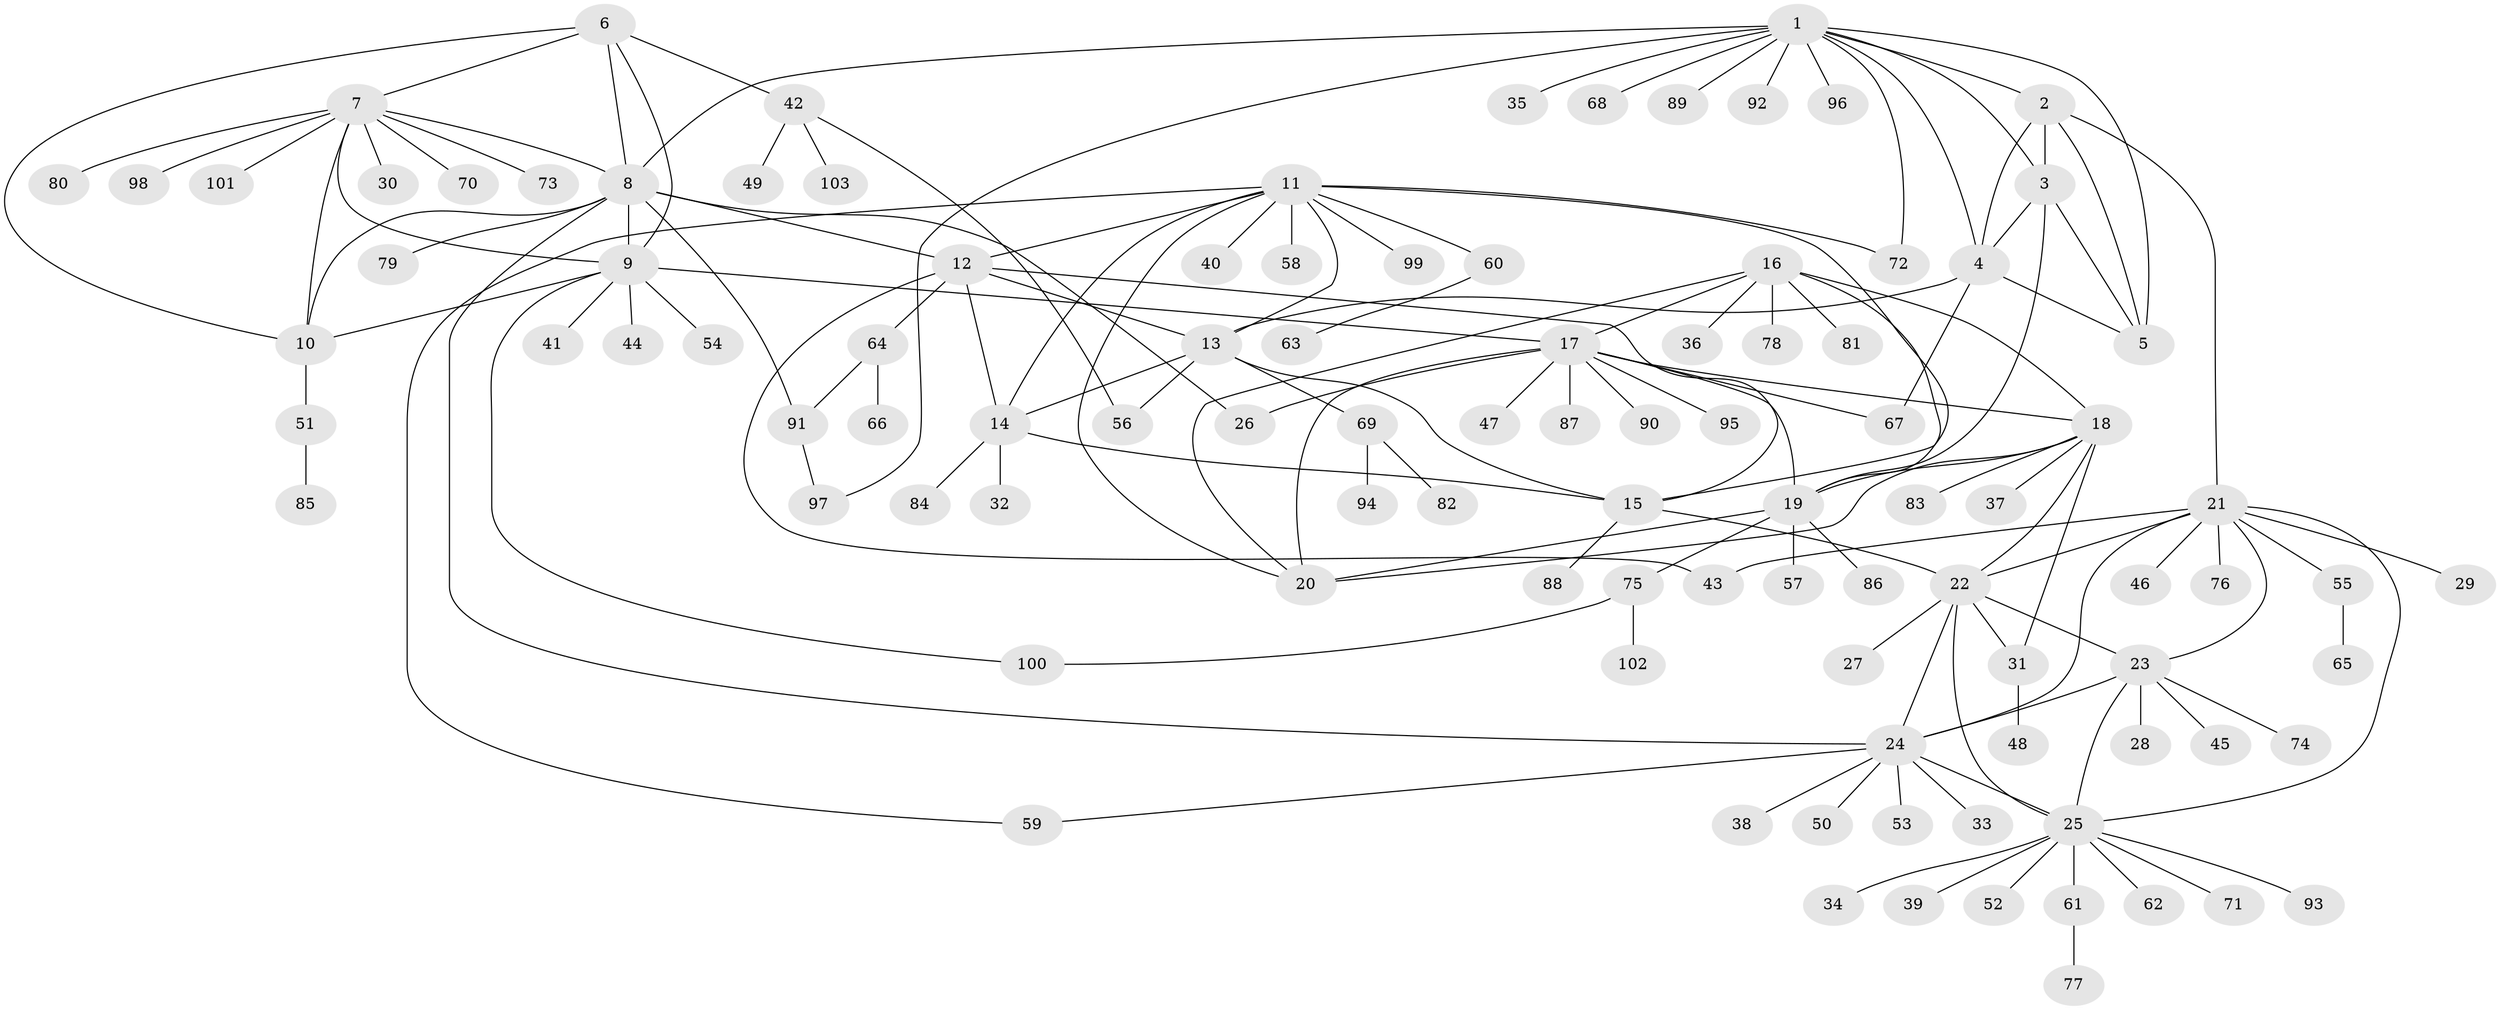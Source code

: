 // Generated by graph-tools (version 1.1) at 2025/54/03/09/25 04:54:13]
// undirected, 103 vertices, 148 edges
graph export_dot {
graph [start="1"]
  node [color=gray90,style=filled];
  1;
  2;
  3;
  4;
  5;
  6;
  7;
  8;
  9;
  10;
  11;
  12;
  13;
  14;
  15;
  16;
  17;
  18;
  19;
  20;
  21;
  22;
  23;
  24;
  25;
  26;
  27;
  28;
  29;
  30;
  31;
  32;
  33;
  34;
  35;
  36;
  37;
  38;
  39;
  40;
  41;
  42;
  43;
  44;
  45;
  46;
  47;
  48;
  49;
  50;
  51;
  52;
  53;
  54;
  55;
  56;
  57;
  58;
  59;
  60;
  61;
  62;
  63;
  64;
  65;
  66;
  67;
  68;
  69;
  70;
  71;
  72;
  73;
  74;
  75;
  76;
  77;
  78;
  79;
  80;
  81;
  82;
  83;
  84;
  85;
  86;
  87;
  88;
  89;
  90;
  91;
  92;
  93;
  94;
  95;
  96;
  97;
  98;
  99;
  100;
  101;
  102;
  103;
  1 -- 2;
  1 -- 3;
  1 -- 4;
  1 -- 5;
  1 -- 8;
  1 -- 35;
  1 -- 68;
  1 -- 72;
  1 -- 89;
  1 -- 92;
  1 -- 96;
  1 -- 97;
  2 -- 3;
  2 -- 4;
  2 -- 5;
  2 -- 21;
  3 -- 4;
  3 -- 5;
  3 -- 19;
  4 -- 5;
  4 -- 13;
  4 -- 67;
  6 -- 7;
  6 -- 8;
  6 -- 9;
  6 -- 10;
  6 -- 42;
  7 -- 8;
  7 -- 9;
  7 -- 10;
  7 -- 30;
  7 -- 70;
  7 -- 73;
  7 -- 80;
  7 -- 98;
  7 -- 101;
  8 -- 9;
  8 -- 10;
  8 -- 12;
  8 -- 24;
  8 -- 26;
  8 -- 79;
  8 -- 91;
  9 -- 10;
  9 -- 17;
  9 -- 41;
  9 -- 44;
  9 -- 54;
  9 -- 100;
  10 -- 51;
  11 -- 12;
  11 -- 13;
  11 -- 14;
  11 -- 15;
  11 -- 20;
  11 -- 40;
  11 -- 58;
  11 -- 59;
  11 -- 60;
  11 -- 72;
  11 -- 99;
  12 -- 13;
  12 -- 14;
  12 -- 15;
  12 -- 43;
  12 -- 64;
  13 -- 14;
  13 -- 15;
  13 -- 56;
  13 -- 69;
  14 -- 15;
  14 -- 32;
  14 -- 84;
  15 -- 22;
  15 -- 88;
  16 -- 17;
  16 -- 18;
  16 -- 19;
  16 -- 20;
  16 -- 36;
  16 -- 78;
  16 -- 81;
  17 -- 18;
  17 -- 19;
  17 -- 20;
  17 -- 26;
  17 -- 47;
  17 -- 67;
  17 -- 87;
  17 -- 90;
  17 -- 95;
  18 -- 19;
  18 -- 20;
  18 -- 22;
  18 -- 31;
  18 -- 37;
  18 -- 83;
  19 -- 20;
  19 -- 57;
  19 -- 75;
  19 -- 86;
  21 -- 22;
  21 -- 23;
  21 -- 24;
  21 -- 25;
  21 -- 29;
  21 -- 43;
  21 -- 46;
  21 -- 55;
  21 -- 76;
  22 -- 23;
  22 -- 24;
  22 -- 25;
  22 -- 27;
  22 -- 31;
  23 -- 24;
  23 -- 25;
  23 -- 28;
  23 -- 45;
  23 -- 74;
  24 -- 25;
  24 -- 33;
  24 -- 38;
  24 -- 50;
  24 -- 53;
  24 -- 59;
  25 -- 34;
  25 -- 39;
  25 -- 52;
  25 -- 61;
  25 -- 62;
  25 -- 71;
  25 -- 93;
  31 -- 48;
  42 -- 49;
  42 -- 56;
  42 -- 103;
  51 -- 85;
  55 -- 65;
  60 -- 63;
  61 -- 77;
  64 -- 66;
  64 -- 91;
  69 -- 82;
  69 -- 94;
  75 -- 100;
  75 -- 102;
  91 -- 97;
}

